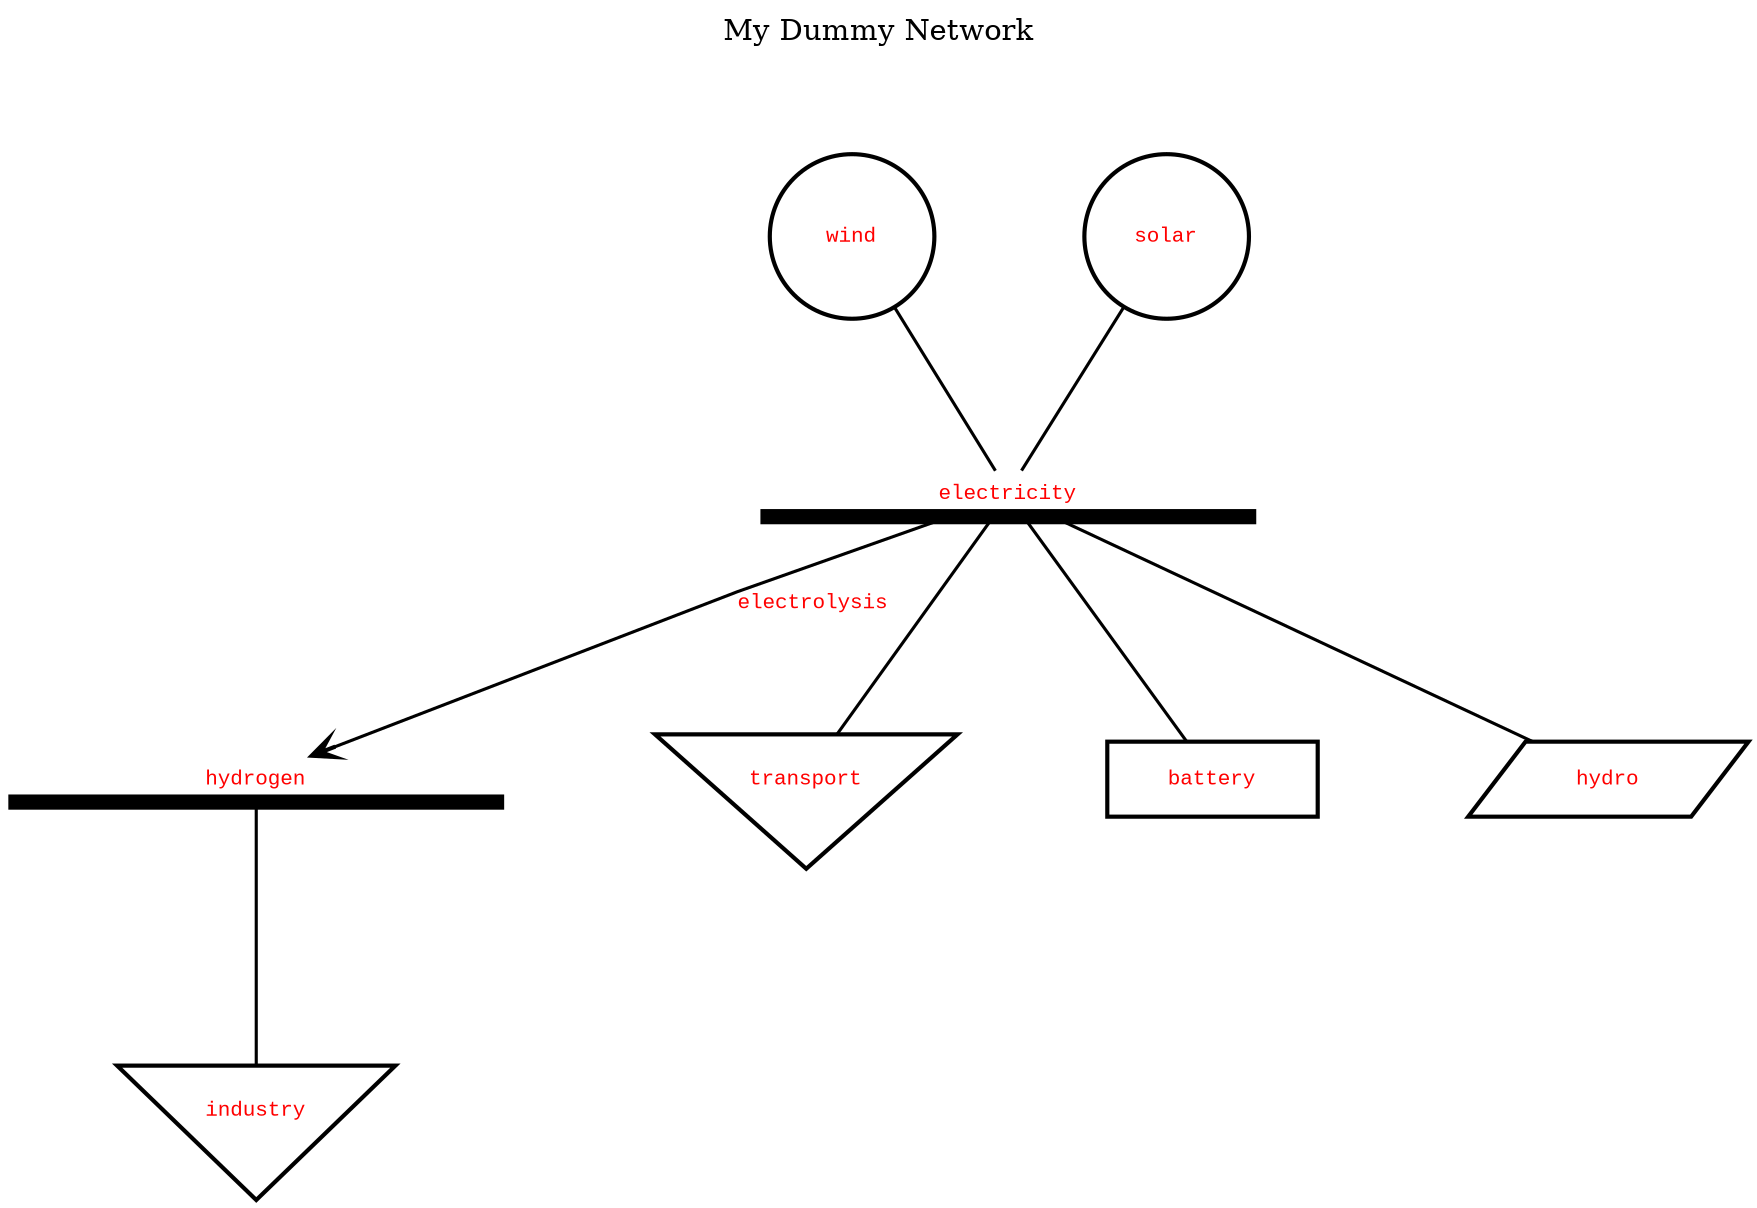 //
// Generated by PyPSATopo version 1.1.3 (on the 2025/08/27 at 09:13:34) using the following parameters: 
//
//    file_input=None
//    focus=None
//    neighbourhood=0
//    bus_filter=None
//    generator_filter=None
//    load_filter=None
//    store_filter=None
//    storage_unit_filter=None
//    link_filter=None
//    line_filter=None
//    carrier_filter=None
//    negative_efficiency=True
//    broken_missing=False
//    carrier_color=None
//    context=False
//    file_output=topography.svg
//    file_format=svg
//    log=False
//    log_info=False
//    log_warning=False
//

digraph "My Dummy Network"
{
   // digraph layout
   bgcolor = "white"
   labelloc = "t"
   label = "My Dummy Network


           "
   tooltip = "Network: My Dummy Network
Buses: 2 (out of 2)
Generators: 2 (out of 2)
Loads: 2 (out of 2)
Stores: 1 (out of 1)
Storage units: 1 (out of 1)
Links: 1 (out of 1)
Lines: 0 (out of 0)
Snapshots: 1"
   rankdir = "TB"
   ranksep = 1.00
   nodesep = 1.00
   splines = "polyline"
   node [fontname = "Courier New", fontsize = 10.00]
   edge [fontname = "Courier New", fontsize = 10.00]

   // buses (2)
   "electricity (bus)" [label = <<font color = "red">electricity</font>>, tooltip = "Bus: electricity
Carrier: AC
Unit: 
Generators: 2
Loads: 1
Stores: 1
Storage units: 1
Incoming links: 0
Outgoing links: 1
Lines: 0

Power time series: N/A ", shape = "underline", width = 3.30, height = 0.30, style = "setlinewidth(7.30)", color = "black"]
   "hydrogen (bus)" [label = <<font color = "red">hydrogen</font>>, tooltip = "Bus: hydrogen
Carrier: AC
Unit: 
Generators: 0
Loads: 1
Stores: 0
Storage units: 0
Incoming links: 1
Outgoing links: 0
Lines: 0

Power time series: N/A ", shape = "underline", width = 3.30, height = 0.30, style = "setlinewidth(7.30)", color = "black"]

   // generators (2)
   "wind (generator)" [label = <<font color = "red">wind</font>>, tooltip = "Generator: wind
Bus: electricity
Carrier: 
Extendable nominal power: False
Nominal power: 0.00 
Power set: 0.00 
Efficiency: 1.00
Capital cost: 0.00 currency/
Marginal cost: 0.00 currency/h

Optimised nominal power: 0.00 
Power time series: N/A ", shape = "circle", width = 1.10, style = "setlinewidth(2.00)", color = "black"]   "wind (generator)" -> "electricity (bus)" [style = "setlinewidth(1.50)", color = "black", arrowhead = "none"]
   "solar (generator)" [label = <<font color = "red">solar</font>>, tooltip = "Generator: solar
Bus: electricity
Carrier: 
Extendable nominal power: False
Nominal power: 0.00 
Power set: 0.00 
Efficiency: 1.00
Capital cost: 0.00 currency/
Marginal cost: 0.00 currency/h

Optimised nominal power: 0.00 
Power time series: N/A ", shape = "circle", width = 1.10, style = "setlinewidth(2.00)", color = "black"]   "solar (generator)" -> "electricity (bus)" [style = "setlinewidth(1.50)", color = "black", arrowhead = "none"]

   // loads (2)
   "transport (load)" [label = <<font color = "red">transport</font>>, tooltip = "Load: transport
Bus: electricity
Carrier: 
Power set: 0.00 ", shape = "invtriangle", width = 1.50, height = 1.20, style = "setlinewidth(2.00)", color = "black"]   "electricity (bus)" -> "transport (load)" [style = "setlinewidth(1.50)", color = "black", arrowhead = "none"]
   "industry (load)" [label = <<font color = "red">industry</font>>, tooltip = "Load: industry
Bus: hydrogen
Carrier: 
Power set: 0.00 ", shape = "invtriangle", width = 1.50, height = 1.20, style = "setlinewidth(2.00)", color = "black"]   "hydrogen (bus)" -> "industry (load)" [style = "setlinewidth(1.50)", color = "black", arrowhead = "none"]

   // stores (1)
   "battery (store)" [label = <<font color = "red">battery</font>>, tooltip = "Store: battery
Bus: electricity
Carrier: 
Extendable nominal energy: False
Nominal energy: 0.00 h
Power set: 0.00 
Cyclic energy: False
Capital cost: 0.00 currency/
Marginal cost: 0.00 currency/h

Optimised nominal energy: 0.00 h
Energy time series: N/A h
Power time series: N/A ", shape = "box", width = 1.40, style = "setlinewidth(2.00)", color = "black"]   "electricity (bus)" -> "battery (store)" [style = "setlinewidth(1.50)", color = "black", arrowhead = "none"]

   // storage units (1)
   "hydro (storage unit)" [label = <<font color = "red">hydro</font>>, tooltip = "Storage unit: hydro
Bus: electricity
Carrier: 
Extendable nominal power: False
Nominal power: 0.00 
Power set: 0.00 
Charge cyclic state: False
Capital cost: 0.00 currency/
Marginal cost: 0.00 currency/h

Optimised nominal power: 0.00 
Power time series: N/A ", shape = "parallelogram", width = 1.80, style = "setlinewidth(2.00)", color = "black"]   "electricity (bus)" -> "hydro (storage unit)" [style = "setlinewidth(1.50)", color = "black", arrowhead = "none"]

   // links (1)
   "electricity (bus)" -> "hydrogen (bus)" [label = <<font color = "red">electrolysis</font>>, tooltip = "Link: electrolysis
From: electricity (bus0)
To: hydrogen (bus1)
Carrier: 
Extendable nominal power: False
Nominal power: 0.00 MW
Efficiency: 1.00
Capital cost: 0.00 currency/MW
Marginal cost: 0.00 currency/MWh

Optimised nominal power: 0.00 MW
Power time series (p0): N/A MW
Power time series (p1): N/A MW", style = "setlinewidth(1.50)", color = "black", arrowhead = "vee", arrowsize = 1.20]

   // multi-link trunks (0)

   // multi-link branches (0)

   // lines (0)
}


